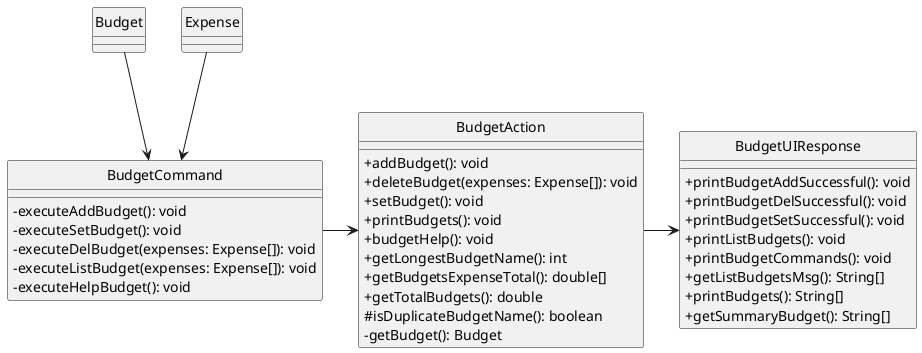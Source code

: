 @startuml
hide footbox
hide circle
skinparam groupInheritance 2
skinparam classAttributeIconSize 0

class Budget {
}

class Expense {
}

class BudgetCommand {
  -executeAddBudget(): void
  -executeSetBudget(): void
  -executeDelBudget(expenses: Expense[]): void
  -executeListBudget(expenses: Expense[]): void
  -executeHelpBudget(): void
}

class BudgetAction {
  +addBudget(): void
  +deleteBudget(expenses: Expense[]): void
  +setBudget(): void
  +printBudgets(): void
  +budgetHelp(): void
  +getLongestBudgetName(): int
  +getBudgetsExpenseTotal(): double[]
  +getTotalBudgets(): double
  #isDuplicateBudgetName(): boolean
  -getBudget(): Budget
}

class BudgetUIResponse {
  +printBudgetAddSuccessful(): void
  +printBudgetDelSuccessful(): void
  +printBudgetSetSuccessful(): void
  +printListBudgets(): void
  +printBudgetCommands(): void
  +getListBudgetsMsg(): String[]
  +printBudgets(): String[]
  +getSummaryBudget(): String[]
}

Budget --> BudgetCommand
Expense --> BudgetCommand
BudgetCommand -> BudgetAction
BudgetAction -> BudgetUIResponse

@enduml
